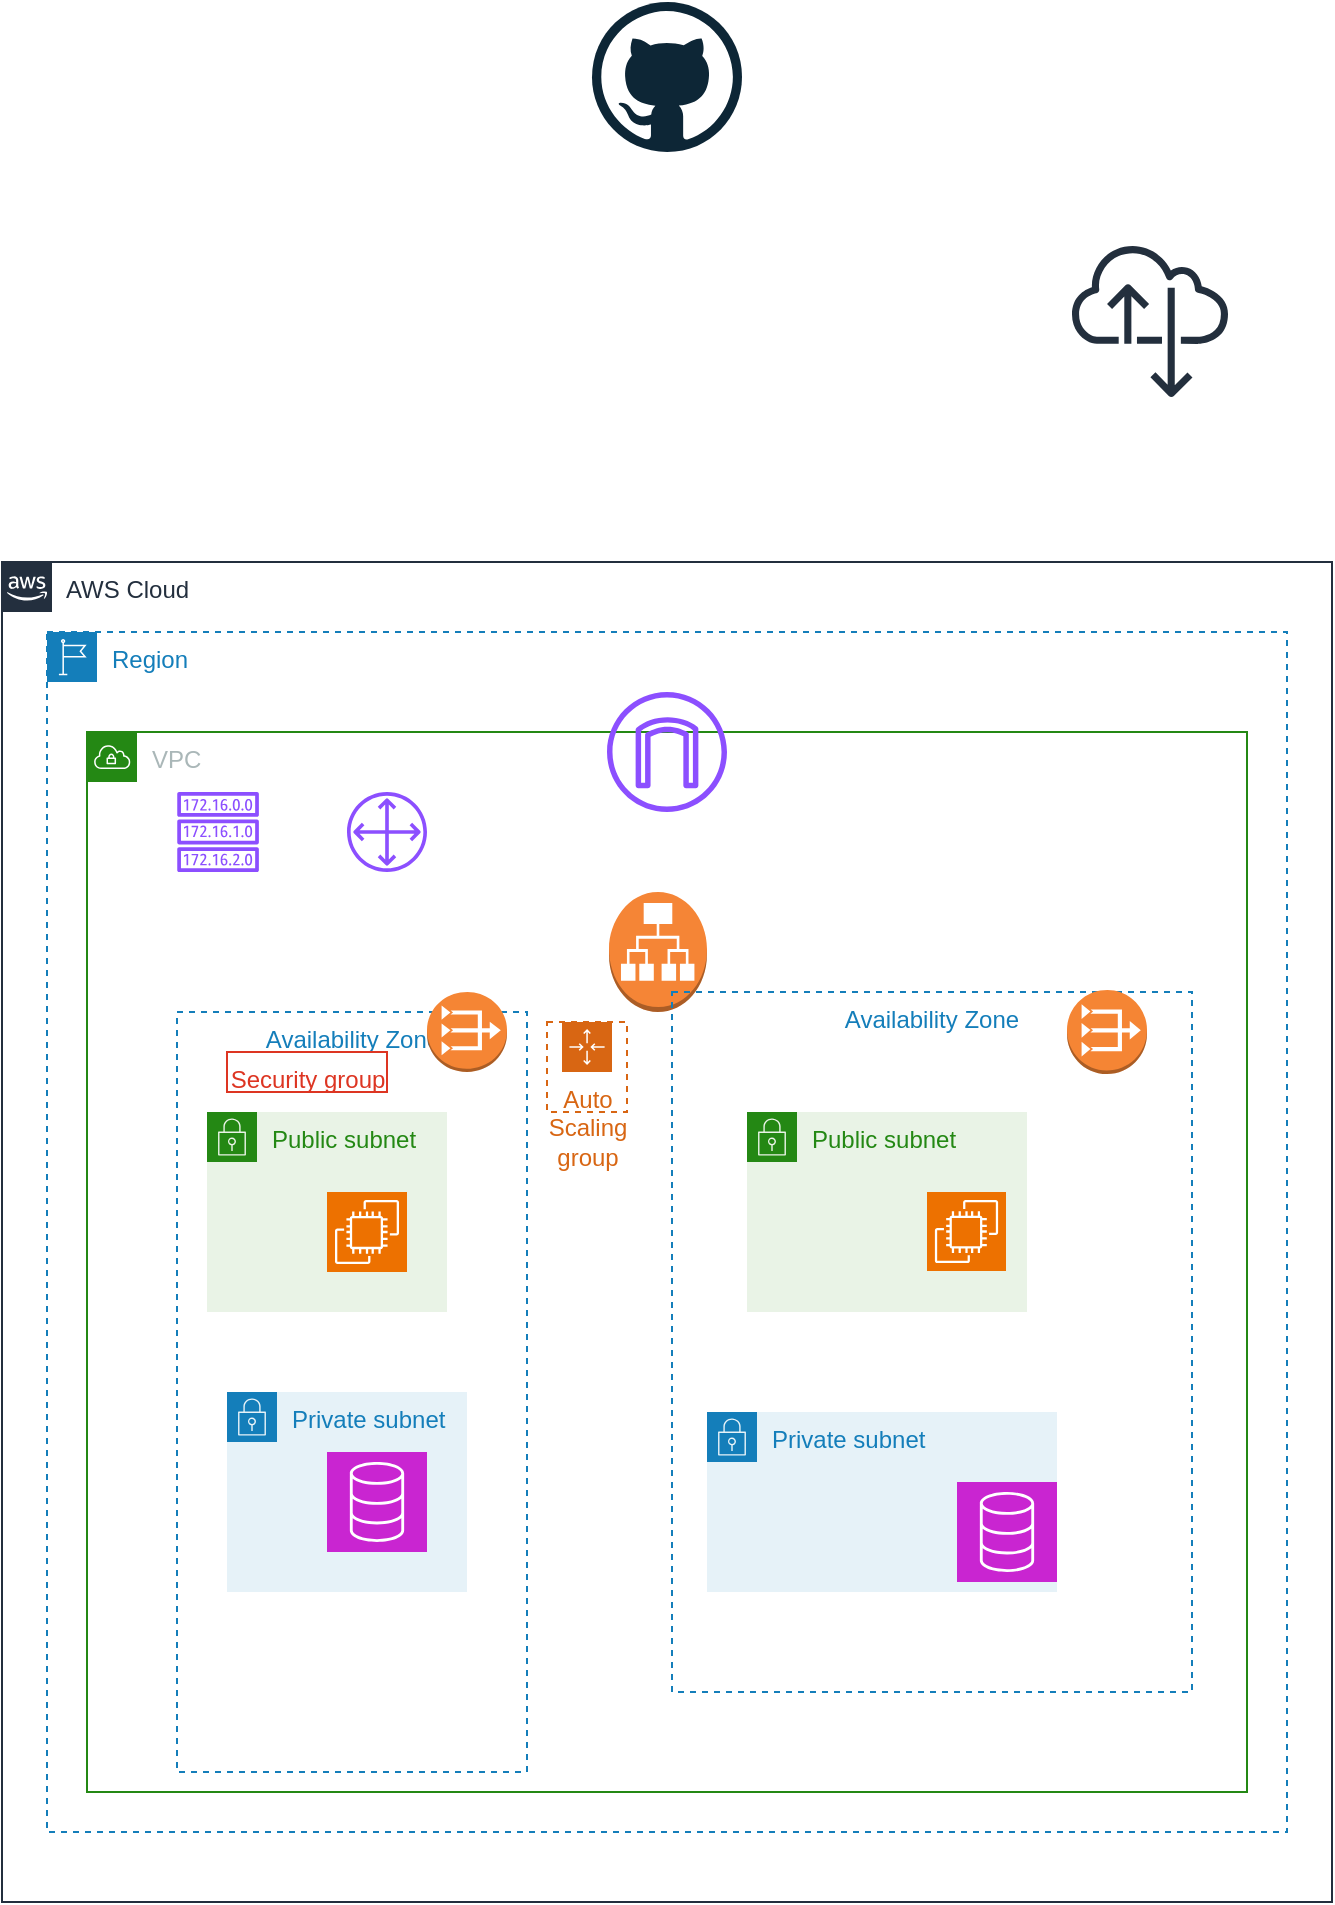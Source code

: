 <mxfile version="22.0.4" type="github">
  <diagram name="Page-1" id="2RrxPHGZSpd18ntP5P5i">
    <mxGraphModel dx="794" dy="424" grid="1" gridSize="10" guides="1" tooltips="1" connect="1" arrows="1" fold="1" page="1" pageScale="1" pageWidth="850" pageHeight="1100" math="0" shadow="0">
      <root>
        <mxCell id="0" />
        <mxCell id="1" parent="0" />
        <mxCell id="KJnHH_55WAYF6eoW5m3K-1" value="AWS Cloud" style="points=[[0,0],[0.25,0],[0.5,0],[0.75,0],[1,0],[1,0.25],[1,0.5],[1,0.75],[1,1],[0.75,1],[0.5,1],[0.25,1],[0,1],[0,0.75],[0,0.5],[0,0.25]];outlineConnect=0;gradientColor=none;html=1;whiteSpace=wrap;fontSize=12;fontStyle=0;container=1;pointerEvents=0;collapsible=0;recursiveResize=0;shape=mxgraph.aws4.group;grIcon=mxgraph.aws4.group_aws_cloud_alt;strokeColor=#232F3E;fillColor=none;verticalAlign=top;align=left;spacingLeft=30;fontColor=#232F3E;dashed=0;" vertex="1" parent="1">
          <mxGeometry x="65" y="290" width="665" height="670" as="geometry" />
        </mxCell>
        <mxCell id="KJnHH_55WAYF6eoW5m3K-2" value="Region" style="points=[[0,0],[0.25,0],[0.5,0],[0.75,0],[1,0],[1,0.25],[1,0.5],[1,0.75],[1,1],[0.75,1],[0.5,1],[0.25,1],[0,1],[0,0.75],[0,0.5],[0,0.25]];outlineConnect=0;gradientColor=none;html=1;whiteSpace=wrap;fontSize=12;fontStyle=0;container=1;pointerEvents=0;collapsible=0;recursiveResize=0;shape=mxgraph.aws4.group;grIcon=mxgraph.aws4.group_region;strokeColor=#147EBA;fillColor=none;verticalAlign=top;align=left;spacingLeft=30;fontColor=#147EBA;dashed=1;" vertex="1" parent="KJnHH_55WAYF6eoW5m3K-1">
          <mxGeometry x="22.5" y="35" width="620" height="600" as="geometry" />
        </mxCell>
        <object label="VPC" id="KJnHH_55WAYF6eoW5m3K-3">
          <mxCell style="points=[[0,0],[0.25,0],[0.5,0],[0.75,0],[1,0],[1,0.25],[1,0.5],[1,0.75],[1,1],[0.75,1],[0.5,1],[0.25,1],[0,1],[0,0.75],[0,0.5],[0,0.25]];outlineConnect=0;gradientColor=none;html=1;whiteSpace=wrap;fontSize=12;fontStyle=0;container=1;pointerEvents=0;collapsible=0;recursiveResize=0;shape=mxgraph.aws4.group;grIcon=mxgraph.aws4.group_vpc;strokeColor=#248814;fillColor=none;verticalAlign=top;align=left;spacingLeft=30;fontColor=#AAB7B8;dashed=0;" vertex="1" parent="KJnHH_55WAYF6eoW5m3K-2">
            <mxGeometry x="20" y="50" width="580" height="530" as="geometry" />
          </mxCell>
        </object>
        <mxCell id="KJnHH_55WAYF6eoW5m3K-9" value="Private subnet" style="points=[[0,0],[0.25,0],[0.5,0],[0.75,0],[1,0],[1,0.25],[1,0.5],[1,0.75],[1,1],[0.75,1],[0.5,1],[0.25,1],[0,1],[0,0.75],[0,0.5],[0,0.25]];outlineConnect=0;gradientColor=none;html=1;whiteSpace=wrap;fontSize=12;fontStyle=0;container=1;pointerEvents=0;collapsible=0;recursiveResize=0;shape=mxgraph.aws4.group;grIcon=mxgraph.aws4.group_security_group;grStroke=0;strokeColor=#147EBA;fillColor=#E6F2F8;verticalAlign=top;align=left;spacingLeft=30;fontColor=#147EBA;dashed=0;" vertex="1" parent="KJnHH_55WAYF6eoW5m3K-3">
          <mxGeometry x="310" y="340" width="175" height="90" as="geometry" />
        </mxCell>
        <mxCell id="KJnHH_55WAYF6eoW5m3K-7" value="Public subnet" style="points=[[0,0],[0.25,0],[0.5,0],[0.75,0],[1,0],[1,0.25],[1,0.5],[1,0.75],[1,1],[0.75,1],[0.5,1],[0.25,1],[0,1],[0,0.75],[0,0.5],[0,0.25]];outlineConnect=0;gradientColor=none;html=1;whiteSpace=wrap;fontSize=12;fontStyle=0;container=1;pointerEvents=0;collapsible=0;recursiveResize=0;shape=mxgraph.aws4.group;grIcon=mxgraph.aws4.group_security_group;grStroke=0;strokeColor=#248814;fillColor=#E9F3E6;verticalAlign=top;align=left;spacingLeft=30;fontColor=#248814;dashed=0;" vertex="1" parent="KJnHH_55WAYF6eoW5m3K-9">
          <mxGeometry x="20" y="-150" width="140" height="100" as="geometry" />
        </mxCell>
        <mxCell id="KJnHH_55WAYF6eoW5m3K-19" value="" style="sketch=0;points=[[0,0,0],[0.25,0,0],[0.5,0,0],[0.75,0,0],[1,0,0],[0,1,0],[0.25,1,0],[0.5,1,0],[0.75,1,0],[1,1,0],[0,0.25,0],[0,0.5,0],[0,0.75,0],[1,0.25,0],[1,0.5,0],[1,0.75,0]];outlineConnect=0;fontColor=#232F3E;fillColor=#C925D1;strokeColor=#ffffff;dashed=0;verticalLabelPosition=bottom;verticalAlign=top;align=center;html=1;fontSize=12;fontStyle=0;aspect=fixed;shape=mxgraph.aws4.resourceIcon;resIcon=mxgraph.aws4.database;" vertex="1" parent="KJnHH_55WAYF6eoW5m3K-9">
          <mxGeometry x="125" y="35" width="50" height="50" as="geometry" />
        </mxCell>
        <mxCell id="KJnHH_55WAYF6eoW5m3K-4" value="Availability Zone" style="fillColor=none;strokeColor=#147EBA;dashed=1;verticalAlign=top;fontStyle=0;fontColor=#147EBA;whiteSpace=wrap;html=1;" vertex="1" parent="KJnHH_55WAYF6eoW5m3K-3">
          <mxGeometry x="45" y="140" width="175" height="380" as="geometry" />
        </mxCell>
        <object label="Private subnet" RDS="MYSQL" id="KJnHH_55WAYF6eoW5m3K-8">
          <mxCell style="points=[[0,0],[0.25,0],[0.5,0],[0.75,0],[1,0],[1,0.25],[1,0.5],[1,0.75],[1,1],[0.75,1],[0.5,1],[0.25,1],[0,1],[0,0.75],[0,0.5],[0,0.25]];outlineConnect=0;gradientColor=none;html=1;whiteSpace=wrap;fontSize=12;fontStyle=0;container=1;pointerEvents=0;collapsible=0;recursiveResize=0;shape=mxgraph.aws4.group;grIcon=mxgraph.aws4.group_security_group;grStroke=0;strokeColor=#147EBA;fillColor=#E6F2F8;verticalAlign=top;align=left;spacingLeft=30;fontColor=#147EBA;dashed=0;" vertex="1" parent="KJnHH_55WAYF6eoW5m3K-3">
            <mxGeometry x="70" y="330" width="120" height="100" as="geometry" />
          </mxCell>
        </object>
        <mxCell id="KJnHH_55WAYF6eoW5m3K-6" value="Public subnet" style="points=[[0,0],[0.25,0],[0.5,0],[0.75,0],[1,0],[1,0.25],[1,0.5],[1,0.75],[1,1],[0.75,1],[0.5,1],[0.25,1],[0,1],[0,0.75],[0,0.5],[0,0.25]];outlineConnect=0;gradientColor=none;html=1;whiteSpace=wrap;fontSize=12;fontStyle=0;container=1;pointerEvents=0;collapsible=0;recursiveResize=0;shape=mxgraph.aws4.group;grIcon=mxgraph.aws4.group_security_group;grStroke=0;strokeColor=#248814;fillColor=#E9F3E6;verticalAlign=top;align=left;spacingLeft=30;fontColor=#248814;dashed=0;" vertex="1" parent="KJnHH_55WAYF6eoW5m3K-3">
          <mxGeometry x="60" y="190" width="120" height="100" as="geometry" />
        </mxCell>
        <mxCell id="KJnHH_55WAYF6eoW5m3K-12" value="" style="sketch=0;points=[[0,0,0],[0.25,0,0],[0.5,0,0],[0.75,0,0],[1,0,0],[0,1,0],[0.25,1,0],[0.5,1,0],[0.75,1,0],[1,1,0],[0,0.25,0],[0,0.5,0],[0,0.75,0],[1,0.25,0],[1,0.5,0],[1,0.75,0]];outlineConnect=0;fontColor=#232F3E;fillColor=#ED7100;strokeColor=#ffffff;dashed=0;verticalLabelPosition=bottom;verticalAlign=top;align=center;html=1;fontSize=12;fontStyle=0;aspect=fixed;shape=mxgraph.aws4.resourceIcon;resIcon=mxgraph.aws4.ec2;" vertex="1" parent="KJnHH_55WAYF6eoW5m3K-3">
          <mxGeometry x="120" y="230" width="40" height="40" as="geometry" />
        </mxCell>
        <mxCell id="KJnHH_55WAYF6eoW5m3K-18" value="" style="sketch=0;points=[[0,0,0],[0.25,0,0],[0.5,0,0],[0.75,0,0],[1,0,0],[0,1,0],[0.25,1,0],[0.5,1,0],[0.75,1,0],[1,1,0],[0,0.25,0],[0,0.5,0],[0,0.75,0],[1,0.25,0],[1,0.5,0],[1,0.75,0]];outlineConnect=0;fontColor=#232F3E;fillColor=#C925D1;strokeColor=#ffffff;dashed=0;verticalLabelPosition=bottom;verticalAlign=top;align=center;html=1;fontSize=12;fontStyle=0;aspect=fixed;shape=mxgraph.aws4.resourceIcon;resIcon=mxgraph.aws4.database;" vertex="1" parent="KJnHH_55WAYF6eoW5m3K-3">
          <mxGeometry x="120" y="360" width="50" height="50" as="geometry" />
        </mxCell>
        <mxCell id="KJnHH_55WAYF6eoW5m3K-22" value="" style="sketch=0;outlineConnect=0;fontColor=#232F3E;gradientColor=none;fillColor=#8C4FFF;strokeColor=none;dashed=0;verticalLabelPosition=bottom;verticalAlign=top;align=center;html=1;fontSize=12;fontStyle=0;aspect=fixed;pointerEvents=1;shape=mxgraph.aws4.internet_gateway;" vertex="1" parent="KJnHH_55WAYF6eoW5m3K-3">
          <mxGeometry x="260" y="-20" width="60" height="60" as="geometry" />
        </mxCell>
        <mxCell id="KJnHH_55WAYF6eoW5m3K-23" value="" style="sketch=0;outlineConnect=0;fontColor=#232F3E;gradientColor=none;fillColor=#8C4FFF;strokeColor=none;dashed=0;verticalLabelPosition=bottom;verticalAlign=top;align=center;html=1;fontSize=12;fontStyle=0;aspect=fixed;pointerEvents=1;shape=mxgraph.aws4.route_table;" vertex="1" parent="KJnHH_55WAYF6eoW5m3K-3">
          <mxGeometry x="45" y="30" width="41.06" height="40" as="geometry" />
        </mxCell>
        <mxCell id="KJnHH_55WAYF6eoW5m3K-24" value="" style="sketch=0;outlineConnect=0;fontColor=#232F3E;gradientColor=none;fillColor=#8C4FFF;strokeColor=none;dashed=0;verticalLabelPosition=bottom;verticalAlign=top;align=center;html=1;fontSize=12;fontStyle=0;aspect=fixed;pointerEvents=1;shape=mxgraph.aws4.customer_gateway;" vertex="1" parent="KJnHH_55WAYF6eoW5m3K-3">
          <mxGeometry x="130" y="30" width="40" height="40" as="geometry" />
        </mxCell>
        <mxCell id="KJnHH_55WAYF6eoW5m3K-26" value="" style="outlineConnect=0;dashed=0;verticalLabelPosition=bottom;verticalAlign=top;align=center;html=1;shape=mxgraph.aws3.application_load_balancer;fillColor=#F58536;gradientColor=none;" vertex="1" parent="KJnHH_55WAYF6eoW5m3K-3">
          <mxGeometry x="261" y="80" width="49" height="60" as="geometry" />
        </mxCell>
        <mxCell id="KJnHH_55WAYF6eoW5m3K-5" value="Availability Zone" style="fillColor=none;strokeColor=#147EBA;dashed=1;verticalAlign=top;fontStyle=0;fontColor=#147EBA;whiteSpace=wrap;html=1;" vertex="1" parent="KJnHH_55WAYF6eoW5m3K-3">
          <mxGeometry x="292.5" y="130" width="260" height="350" as="geometry" />
        </mxCell>
        <mxCell id="KJnHH_55WAYF6eoW5m3K-16" value="" style="sketch=0;points=[[0,0,0],[0.25,0,0],[0.5,0,0],[0.75,0,0],[1,0,0],[0,1,0],[0.25,1,0],[0.5,1,0],[0.75,1,0],[1,1,0],[0,0.25,0],[0,0.5,0],[0,0.75,0],[1,0.25,0],[1,0.5,0],[1,0.75,0]];outlineConnect=0;fontColor=#232F3E;fillColor=#ED7100;strokeColor=#ffffff;dashed=0;verticalLabelPosition=bottom;verticalAlign=top;align=center;html=1;fontSize=12;fontStyle=0;aspect=fixed;shape=mxgraph.aws4.resourceIcon;resIcon=mxgraph.aws4.ec2;" vertex="1" parent="KJnHH_55WAYF6eoW5m3K-3">
          <mxGeometry x="420" y="230" width="39.5" height="39.5" as="geometry" />
        </mxCell>
        <mxCell id="KJnHH_55WAYF6eoW5m3K-27" value="" style="outlineConnect=0;dashed=0;verticalLabelPosition=bottom;verticalAlign=top;align=center;html=1;shape=mxgraph.aws3.vpc_nat_gateway;fillColor=#F58534;gradientColor=none;" vertex="1" parent="KJnHH_55WAYF6eoW5m3K-3">
          <mxGeometry x="170" y="130" width="40" height="40" as="geometry" />
        </mxCell>
        <mxCell id="KJnHH_55WAYF6eoW5m3K-28" value="" style="outlineConnect=0;dashed=0;verticalLabelPosition=bottom;verticalAlign=top;align=center;html=1;shape=mxgraph.aws3.vpc_nat_gateway;fillColor=#F58534;gradientColor=none;" vertex="1" parent="KJnHH_55WAYF6eoW5m3K-3">
          <mxGeometry x="490" y="129" width="40" height="42" as="geometry" />
        </mxCell>
        <mxCell id="KJnHH_55WAYF6eoW5m3K-29" value="Security group" style="fillColor=none;strokeColor=#DD3522;verticalAlign=top;fontStyle=0;fontColor=#DD3522;whiteSpace=wrap;html=1;" vertex="1" parent="KJnHH_55WAYF6eoW5m3K-3">
          <mxGeometry x="70" y="160" width="80" height="20" as="geometry" />
        </mxCell>
        <mxCell id="KJnHH_55WAYF6eoW5m3K-30" value="Auto Scaling group" style="points=[[0,0],[0.25,0],[0.5,0],[0.75,0],[1,0],[1,0.25],[1,0.5],[1,0.75],[1,1],[0.75,1],[0.5,1],[0.25,1],[0,1],[0,0.75],[0,0.5],[0,0.25]];outlineConnect=0;gradientColor=none;html=1;whiteSpace=wrap;fontSize=12;fontStyle=0;container=1;pointerEvents=0;collapsible=0;recursiveResize=0;shape=mxgraph.aws4.groupCenter;grIcon=mxgraph.aws4.group_auto_scaling_group;grStroke=1;strokeColor=#D86613;fillColor=none;verticalAlign=top;align=center;fontColor=#D86613;dashed=1;spacingTop=25;" vertex="1" parent="KJnHH_55WAYF6eoW5m3K-3">
          <mxGeometry x="230" y="145" width="40" height="45" as="geometry" />
        </mxCell>
        <mxCell id="KJnHH_55WAYF6eoW5m3K-21" value="" style="sketch=0;outlineConnect=0;fontColor=#232F3E;gradientColor=none;fillColor=#232F3D;strokeColor=none;dashed=0;verticalLabelPosition=bottom;verticalAlign=top;align=center;html=1;fontSize=12;fontStyle=0;aspect=fixed;pointerEvents=1;shape=mxgraph.aws4.internet_alt22;" vertex="1" parent="1">
          <mxGeometry x="600" y="130" width="78" height="78" as="geometry" />
        </mxCell>
        <mxCell id="KJnHH_55WAYF6eoW5m3K-25" value="" style="dashed=0;outlineConnect=0;html=1;align=center;labelPosition=center;verticalLabelPosition=bottom;verticalAlign=top;shape=mxgraph.weblogos.github" vertex="1" parent="1">
          <mxGeometry x="360" y="10" width="75" height="75" as="geometry" />
        </mxCell>
      </root>
    </mxGraphModel>
  </diagram>
</mxfile>
